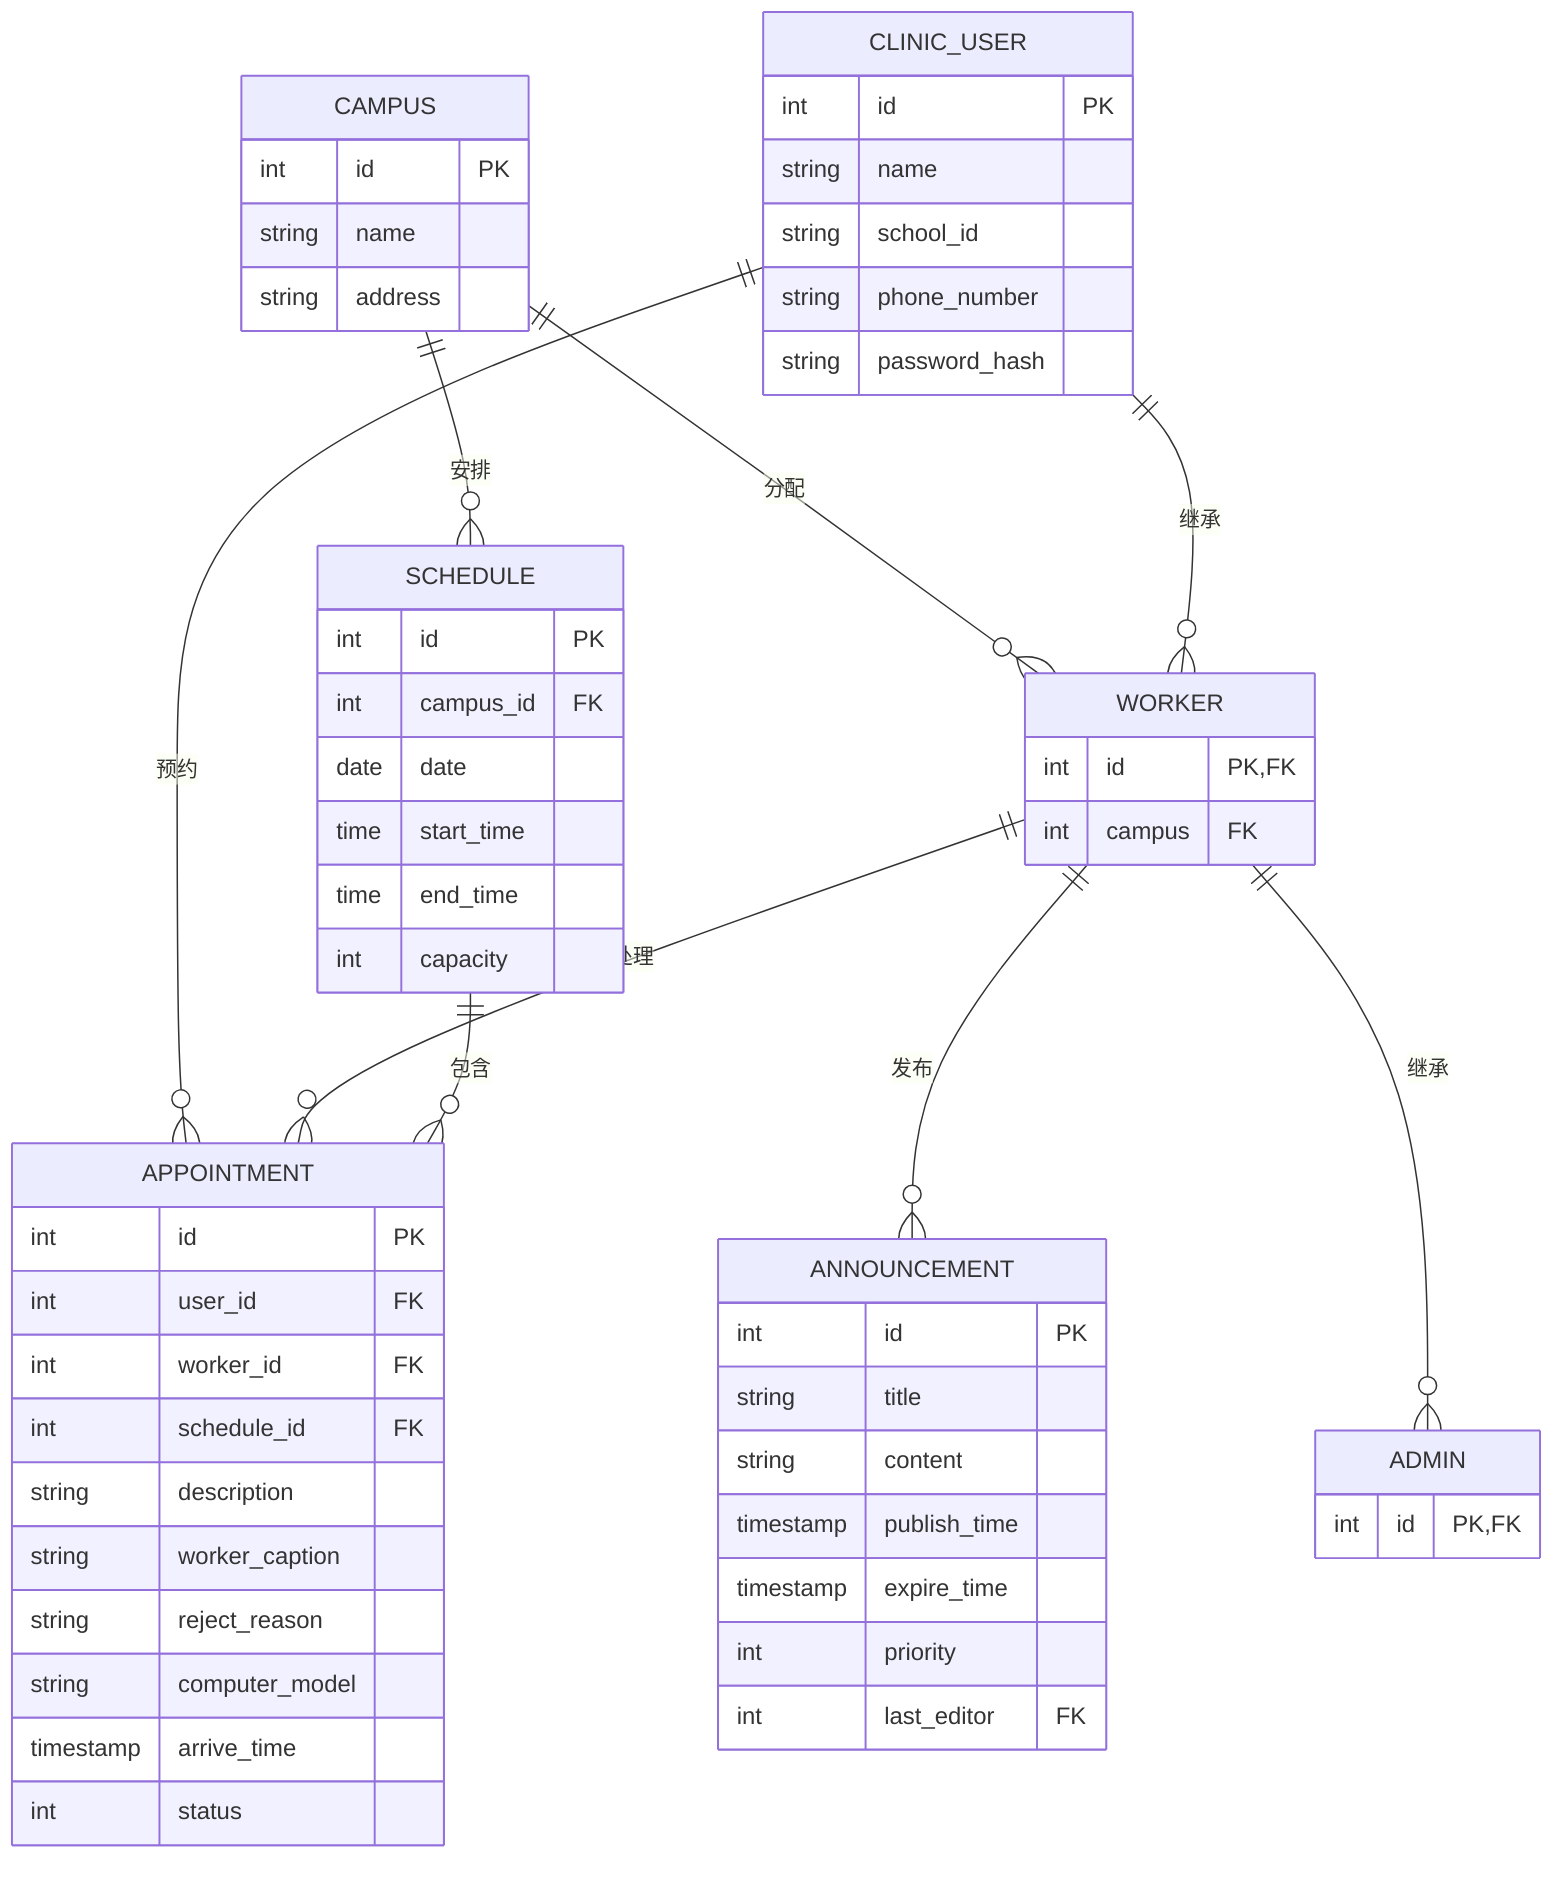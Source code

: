 erDiagram
    CAMPUS {
        int id PK
        string name
        string address
    }
    
    CLINIC_USER {
        int id PK
        string name
        string school_id
        string phone_number
        string password_hash
    }
    
    WORKER {
        int id PK,FK
        int campus FK
    }
    
    ADMIN {
        int id PK,FK
    }
    
    SCHEDULE {
        int id PK
        int campus_id FK
        date date
        time start_time
        time end_time
        int capacity
    }
    
    APPOINTMENT {
        int id PK
        int user_id FK
        int worker_id FK
        int schedule_id FK
        string description
        string worker_caption
        string reject_reason
        string computer_model
        timestamp arrive_time
        int status
    }
    
    ANNOUNCEMENT {
        int id PK
        string title
        string content
        timestamp publish_time
        timestamp expire_time
        int priority
        int last_editor FK
    }
    
    CLINIC_USER ||--o{ APPOINTMENT : "预约"
    WORKER ||--o{ APPOINTMENT : "处理"
    WORKER ||--o{ ANNOUNCEMENT : "发布"
    SCHEDULE ||--o{ APPOINTMENT : "包含"
    CAMPUS ||--o{ SCHEDULE : "安排"
    CAMPUS ||--o{ WORKER : "分配"
    CLINIC_USER ||--o{ WORKER : "继承"
    WORKER ||--o{ ADMIN : "继承"